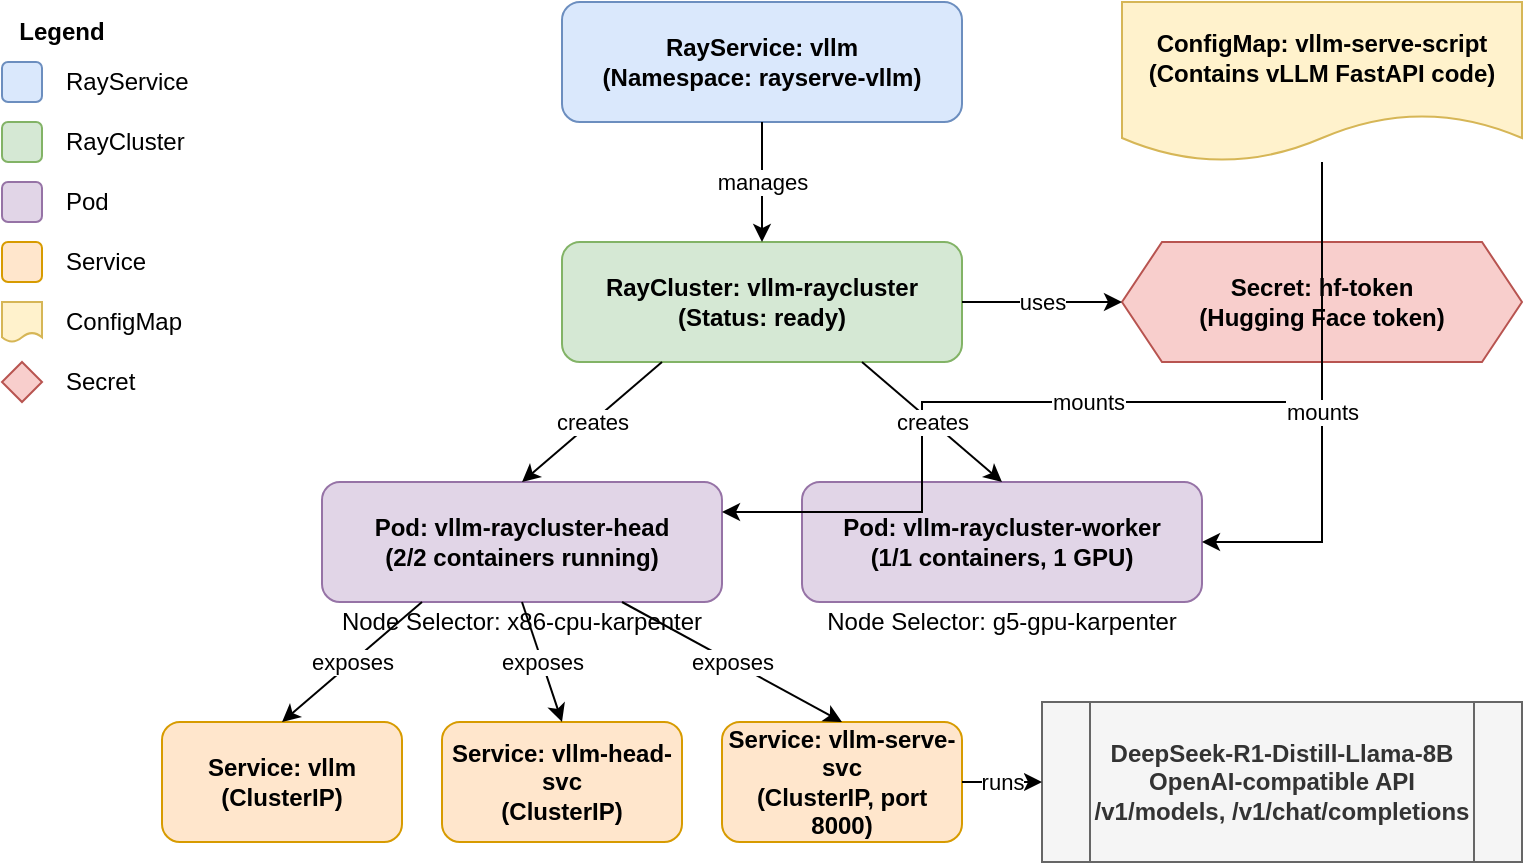 <mxfile version="21.1.2" type="device">
  <diagram id="ray-deepseek-architecture" name="Ray DeepSeek Architecture">
    <mxGraphModel dx="1422" dy="762" grid="1" gridSize="10" guides="1" tooltips="1" connect="1" arrows="1" fold="1" page="1" pageScale="1" pageWidth="850" pageHeight="1100" math="0" shadow="0">
      <root>
        <mxCell id="0" />
        <mxCell id="1" parent="0" />
        
        <!-- RayService -->
        <mxCell id="2" value="RayService: vllm&#xa;(Namespace: rayserve-vllm)" style="rounded=1;whiteSpace=wrap;html=1;fillColor=#dae8fc;strokeColor=#6c8ebf;fontStyle=1" vertex="1" parent="1">
          <mxGeometry x="320" y="40" width="200" height="60" as="geometry" />
        </mxCell>
        
        <!-- RayCluster -->
        <mxCell id="3" value="RayCluster: vllm-raycluster&#xa;(Status: ready)" style="rounded=1;whiteSpace=wrap;html=1;fillColor=#d5e8d4;strokeColor=#82b366;fontStyle=1" vertex="1" parent="1">
          <mxGeometry x="320" y="160" width="200" height="60" as="geometry" />
        </mxCell>
        
        <!-- ConfigMap -->
        <mxCell id="4" value="ConfigMap: vllm-serve-script&#xa;(Contains vLLM FastAPI code)" style="shape=document;whiteSpace=wrap;html=1;boundedLbl=1;fillColor=#fff2cc;strokeColor=#d6b656;fontStyle=1" vertex="1" parent="1">
          <mxGeometry x="600" y="40" width="200" height="80" as="geometry" />
        </mxCell>
        
        <!-- Secret -->
        <mxCell id="5" value="Secret: hf-token&#xa;(Hugging Face token)" style="shape=hexagon;perimeter=hexagonPerimeter2;whiteSpace=wrap;html=1;fixedSize=1;fillColor=#f8cecc;strokeColor=#b85450;fontStyle=1" vertex="1" parent="1">
          <mxGeometry x="600" y="160" width="200" height="60" as="geometry" />
        </mxCell>
        
        <!-- Head Pod -->
        <mxCell id="6" value="Pod: vllm-raycluster-head&#xa;(2/2 containers running)" style="rounded=1;whiteSpace=wrap;html=1;fillColor=#e1d5e7;strokeColor=#9673a6;fontStyle=1" vertex="1" parent="1">
          <mxGeometry x="200" y="280" width="200" height="60" as="geometry" />
        </mxCell>
        
        <!-- Worker Pod -->
        <mxCell id="7" value="Pod: vllm-raycluster-worker&#xa;(1/1 containers, 1 GPU)" style="rounded=1;whiteSpace=wrap;html=1;fillColor=#e1d5e7;strokeColor=#9673a6;fontStyle=1" vertex="1" parent="1">
          <mxGeometry x="440" y="280" width="200" height="60" as="geometry" />
        </mxCell>
        
        <!-- Services -->
        <mxCell id="8" value="Service: vllm&#xa;(ClusterIP)" style="rounded=1;whiteSpace=wrap;html=1;fillColor=#ffe6cc;strokeColor=#d79b00;fontStyle=1" vertex="1" parent="1">
          <mxGeometry x="120" y="400" width="120" height="60" as="geometry" />
        </mxCell>
        
        <mxCell id="9" value="Service: vllm-head-svc&#xa;(ClusterIP)" style="rounded=1;whiteSpace=wrap;html=1;fillColor=#ffe6cc;strokeColor=#d79b00;fontStyle=1" vertex="1" parent="1">
          <mxGeometry x="260" y="400" width="120" height="60" as="geometry" />
        </mxCell>
        
        <mxCell id="10" value="Service: vllm-serve-svc&#xa;(ClusterIP, port 8000)" style="rounded=1;whiteSpace=wrap;html=1;fillColor=#ffe6cc;strokeColor=#d79b00;fontStyle=1" vertex="1" parent="1">
          <mxGeometry x="400" y="400" width="120" height="60" as="geometry" />
        </mxCell>
        
        <!-- Application Box -->
        <mxCell id="11" value="DeepSeek-R1-Distill-Llama-8B&#xa;OpenAI-compatible API&#xa;/v1/models, /v1/chat/completions" style="shape=process;whiteSpace=wrap;html=1;backgroundOutline=1;fillColor=#f5f5f5;strokeColor=#666666;fontColor=#333333;fontStyle=1" vertex="1" parent="1">
          <mxGeometry x="560" y="390" width="240" height="80" as="geometry" />
        </mxCell>
        
        <!-- Connections -->
        <mxCell id="12" value="manages" style="endArrow=classic;html=1;rounded=0;exitX=0.5;exitY=1;exitDx=0;exitDy=0;entryX=0.5;entryY=0;entryDx=0;entryDy=0;" edge="1" parent="1" source="2" target="3">
          <mxGeometry width="50" height="50" relative="1" as="geometry">
            <mxPoint x="400" y="390" as="sourcePoint" />
            <mxPoint x="450" y="340" as="targetPoint" />
          </mxGeometry>
        </mxCell>
        
        <mxCell id="13" value="uses" style="endArrow=classic;html=1;rounded=0;exitX=1;exitY=0.5;exitDx=0;exitDy=0;entryX=0;entryY=0.5;entryDx=0;entryDy=0;" edge="1" parent="1" source="3" target="5">
          <mxGeometry width="50" height="50" relative="1" as="geometry">
            <mxPoint x="400" y="390" as="sourcePoint" />
            <mxPoint x="450" y="340" as="targetPoint" />
          </mxGeometry>
        </mxCell>
        
        <mxCell id="14" value="mounts" style="endArrow=classic;html=1;rounded=0;exitX=0.5;exitY=1;exitDx=0;exitDy=0;entryX=1;entryY=0.25;entryDx=0;entryDy=0;" edge="1" parent="1" source="4" target="6">
          <mxGeometry width="50" height="50" relative="1" as="geometry">
            <mxPoint x="400" y="390" as="sourcePoint" />
            <mxPoint x="450" y="340" as="targetPoint" />
            <Array as="points">
              <mxPoint x="700" y="240" />
              <mxPoint x="500" y="240" />
              <mxPoint x="500" y="295" />
            </Array>
          </mxGeometry>
        </mxCell>
        
        <mxCell id="15" value="mounts" style="endArrow=classic;html=1;rounded=0;exitX=0.5;exitY=1;exitDx=0;exitDy=0;entryX=1;entryY=0.5;entryDx=0;entryDy=0;" edge="1" parent="1" source="4" target="7">
          <mxGeometry width="50" height="50" relative="1" as="geometry">
            <mxPoint x="400" y="390" as="sourcePoint" />
            <mxPoint x="450" y="340" as="targetPoint" />
            <Array as="points">
              <mxPoint x="700" y="240" />
              <mxPoint x="700" y="310" />
            </Array>
          </mxGeometry>
        </mxCell>
        
        <mxCell id="16" value="creates" style="endArrow=classic;html=1;rounded=0;exitX=0.25;exitY=1;exitDx=0;exitDy=0;entryX=0.5;entryY=0;entryDx=0;entryDy=0;" edge="1" parent="1" source="3" target="6">
          <mxGeometry width="50" height="50" relative="1" as="geometry">
            <mxPoint x="400" y="390" as="sourcePoint" />
            <mxPoint x="450" y="340" as="targetPoint" />
          </mxGeometry>
        </mxCell>
        
        <mxCell id="17" value="creates" style="endArrow=classic;html=1;rounded=0;exitX=0.75;exitY=1;exitDx=0;exitDy=0;entryX=0.5;entryY=0;entryDx=0;entryDy=0;" edge="1" parent="1" source="3" target="7">
          <mxGeometry width="50" height="50" relative="1" as="geometry">
            <mxPoint x="400" y="390" as="sourcePoint" />
            <mxPoint x="450" y="340" as="targetPoint" />
          </mxGeometry>
        </mxCell>
        
        <mxCell id="18" value="exposes" style="endArrow=classic;html=1;rounded=0;exitX=0.25;exitY=1;exitDx=0;exitDy=0;entryX=0.5;entryY=0;entryDx=0;entryDy=0;" edge="1" parent="1" source="6" target="8">
          <mxGeometry width="50" height="50" relative="1" as="geometry">
            <mxPoint x="400" y="390" as="sourcePoint" />
            <mxPoint x="450" y="340" as="targetPoint" />
          </mxGeometry>
        </mxCell>
        
        <mxCell id="19" value="exposes" style="endArrow=classic;html=1;rounded=0;exitX=0.5;exitY=1;exitDx=0;exitDy=0;entryX=0.5;entryY=0;entryDx=0;entryDy=0;" edge="1" parent="1" source="6" target="9">
          <mxGeometry width="50" height="50" relative="1" as="geometry">
            <mxPoint x="400" y="390" as="sourcePoint" />
            <mxPoint x="450" y="340" as="targetPoint" />
          </mxGeometry>
        </mxCell>
        
        <mxCell id="20" value="exposes" style="endArrow=classic;html=1;rounded=0;exitX=0.75;exitY=1;exitDx=0;exitDy=0;entryX=0.5;entryY=0;entryDx=0;entryDy=0;" edge="1" parent="1" source="6" target="10">
          <mxGeometry width="50" height="50" relative="1" as="geometry">
            <mxPoint x="400" y="390" as="sourcePoint" />
            <mxPoint x="450" y="340" as="targetPoint" />
          </mxGeometry>
        </mxCell>
        
        <mxCell id="21" value="runs" style="endArrow=classic;html=1;rounded=0;exitX=1;exitY=0.5;exitDx=0;exitDy=0;entryX=0;entryY=0.5;entryDx=0;entryDy=0;" edge="1" parent="1" source="10" target="11">
          <mxGeometry width="50" height="50" relative="1" as="geometry">
            <mxPoint x="400" y="390" as="sourcePoint" />
            <mxPoint x="450" y="340" as="targetPoint" />
          </mxGeometry>
        </mxCell>
        
        <mxCell id="22" value="Node Selector: g5-gpu-karpenter" style="text;html=1;strokeColor=none;fillColor=none;align=center;verticalAlign=middle;whiteSpace=wrap;rounded=0;" vertex="1" parent="1">
          <mxGeometry x="440" y="340" width="200" height="20" as="geometry" />
        </mxCell>
        
        <mxCell id="23" value="Node Selector: x86-cpu-karpenter" style="text;html=1;strokeColor=none;fillColor=none;align=center;verticalAlign=middle;whiteSpace=wrap;rounded=0;" vertex="1" parent="1">
          <mxGeometry x="200" y="340" width="200" height="20" as="geometry" />
        </mxCell>
        
        <!-- Legend -->
        <mxCell id="24" value="Legend" style="text;html=1;strokeColor=none;fillColor=none;align=center;verticalAlign=middle;whiteSpace=wrap;rounded=0;fontStyle=1" vertex="1" parent="1">
          <mxGeometry x="40" y="40" width="60" height="30" as="geometry" />
        </mxCell>
        
        <mxCell id="25" value="" style="rounded=1;whiteSpace=wrap;html=1;fillColor=#dae8fc;strokeColor=#6c8ebf;" vertex="1" parent="1">
          <mxGeometry x="40" y="70" width="20" height="20" as="geometry" />
        </mxCell>
        <mxCell id="26" value="RayService" style="text;html=1;strokeColor=none;fillColor=none;align=left;verticalAlign=middle;whiteSpace=wrap;rounded=0;" vertex="1" parent="1">
          <mxGeometry x="70" y="70" width="80" height="20" as="geometry" />
        </mxCell>
        
        <mxCell id="27" value="" style="rounded=1;whiteSpace=wrap;html=1;fillColor=#d5e8d4;strokeColor=#82b366;" vertex="1" parent="1">
          <mxGeometry x="40" y="100" width="20" height="20" as="geometry" />
        </mxCell>
        <mxCell id="28" value="RayCluster" style="text;html=1;strokeColor=none;fillColor=none;align=left;verticalAlign=middle;whiteSpace=wrap;rounded=0;" vertex="1" parent="1">
          <mxGeometry x="70" y="100" width="80" height="20" as="geometry" />
        </mxCell>
        
        <mxCell id="29" value="" style="rounded=1;whiteSpace=wrap;html=1;fillColor=#e1d5e7;strokeColor=#9673a6;" vertex="1" parent="1">
          <mxGeometry x="40" y="130" width="20" height="20" as="geometry" />
        </mxCell>
        <mxCell id="30" value="Pod" style="text;html=1;strokeColor=none;fillColor=none;align=left;verticalAlign=middle;whiteSpace=wrap;rounded=0;" vertex="1" parent="1">
          <mxGeometry x="70" y="130" width="80" height="20" as="geometry" />
        </mxCell>
        
        <mxCell id="31" value="" style="rounded=1;whiteSpace=wrap;html=1;fillColor=#ffe6cc;strokeColor=#d79b00;" vertex="1" parent="1">
          <mxGeometry x="40" y="160" width="20" height="20" as="geometry" />
        </mxCell>
        <mxCell id="32" value="Service" style="text;html=1;strokeColor=none;fillColor=none;align=left;verticalAlign=middle;whiteSpace=wrap;rounded=0;" vertex="1" parent="1">
          <mxGeometry x="70" y="160" width="80" height="20" as="geometry" />
        </mxCell>
        
        <mxCell id="33" value="" style="shape=document;whiteSpace=wrap;html=1;boundedLbl=1;fillColor=#fff2cc;strokeColor=#d6b656;size=0.233;" vertex="1" parent="1">
          <mxGeometry x="40" y="190" width="20" height="20" as="geometry" />
        </mxCell>
        <mxCell id="34" value="ConfigMap" style="text;html=1;strokeColor=none;fillColor=none;align=left;verticalAlign=middle;whiteSpace=wrap;rounded=0;" vertex="1" parent="1">
          <mxGeometry x="70" y="190" width="80" height="20" as="geometry" />
        </mxCell>
        
        <mxCell id="35" value="" style="shape=hexagon;perimeter=hexagonPerimeter2;whiteSpace=wrap;html=1;fixedSize=1;fillColor=#f8cecc;strokeColor=#b85450;size=10;" vertex="1" parent="1">
          <mxGeometry x="40" y="220" width="20" height="20" as="geometry" />
        </mxCell>
        <mxCell id="36" value="Secret" style="text;html=1;strokeColor=none;fillColor=none;align=left;verticalAlign=middle;whiteSpace=wrap;rounded=0;" vertex="1" parent="1">
          <mxGeometry x="70" y="220" width="80" height="20" as="geometry" />
        </mxCell>
      </root>
    </mxGraphModel>
  </diagram>
</mxfile>